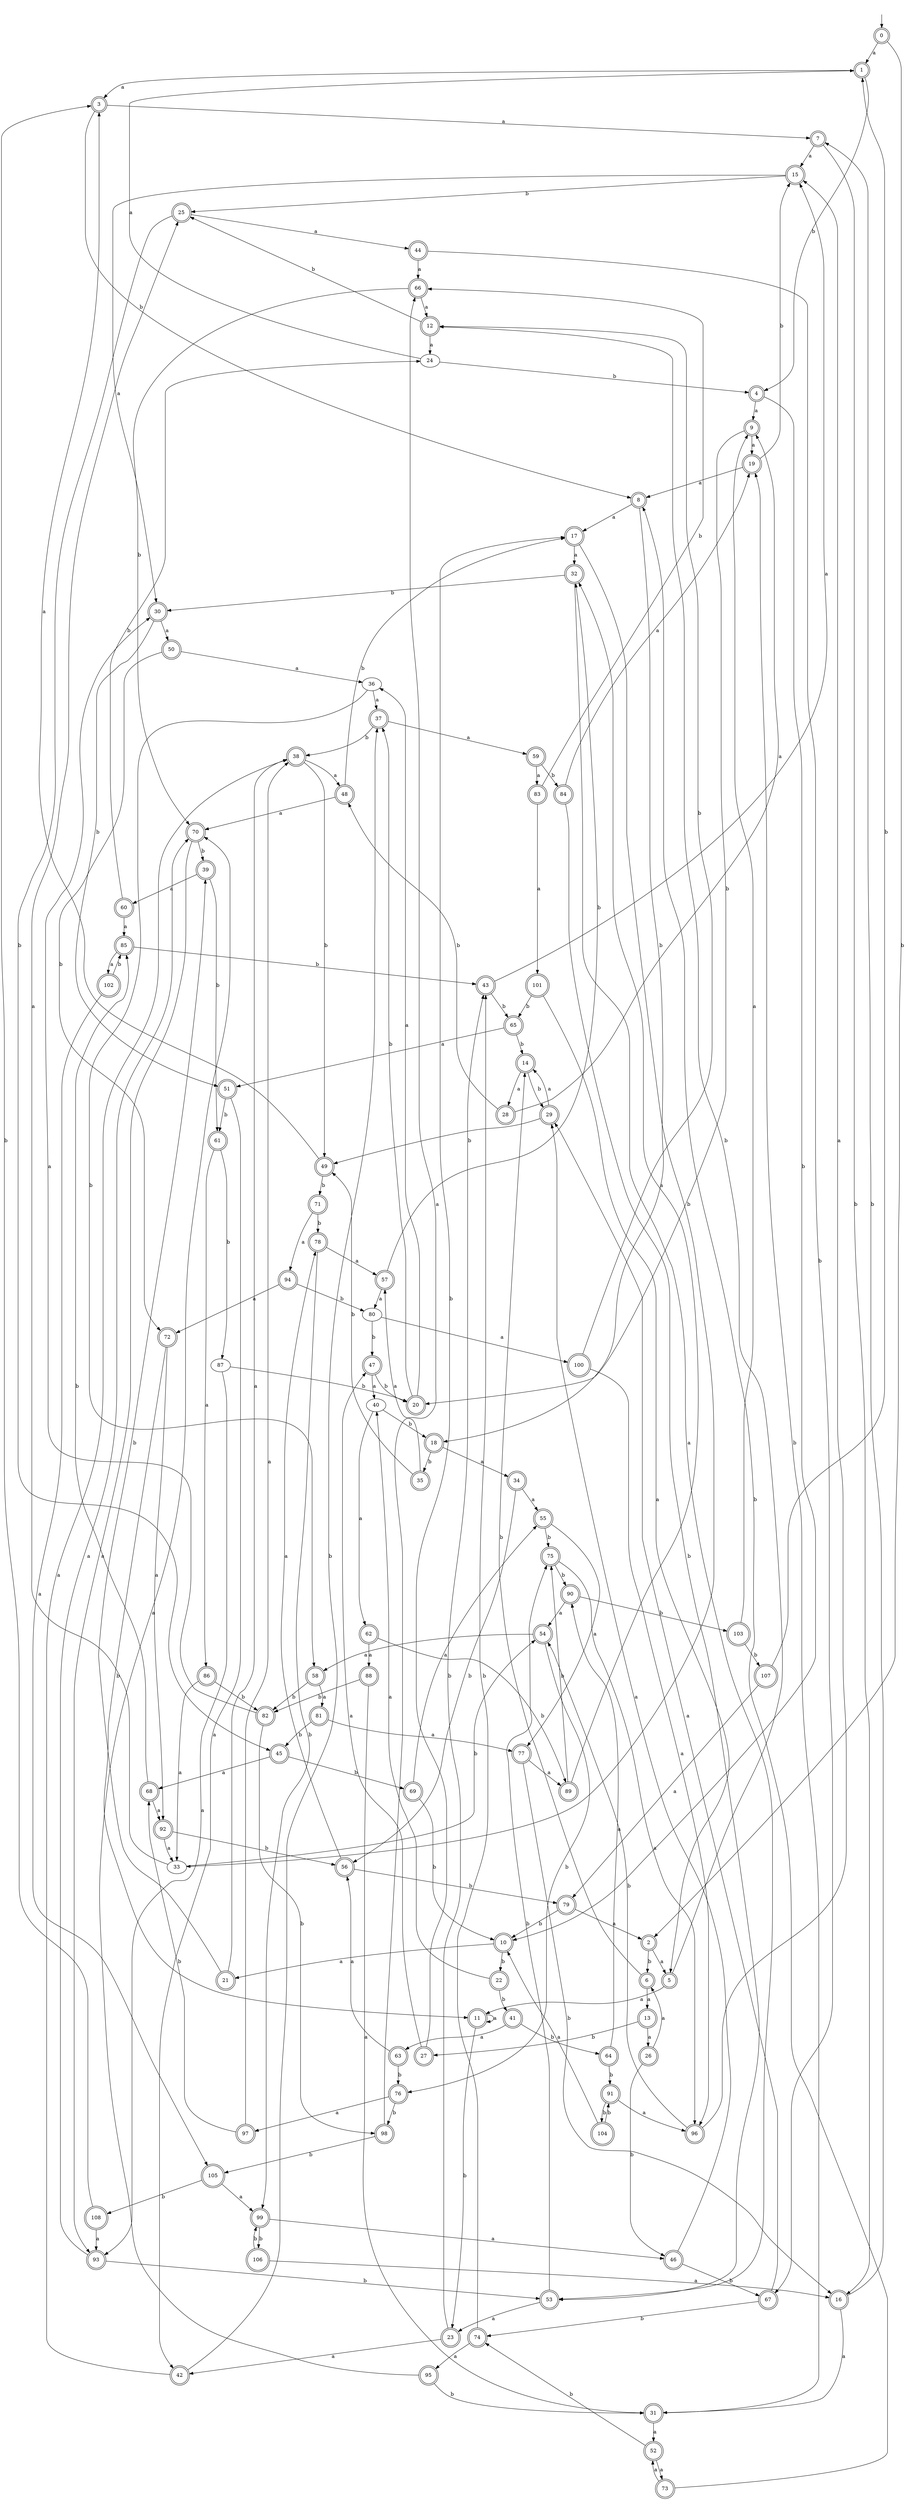 digraph RandomDFA {
  __start0 [label="", shape=none];
  __start0 -> 0 [label=""];
  0 [shape=circle] [shape=doublecircle]
  0 -> 1 [label="a"]
  0 -> 2 [label="b"]
  1 [shape=doublecircle]
  1 -> 3 [label="a"]
  1 -> 4 [label="b"]
  2 [shape=doublecircle]
  2 -> 5 [label="a"]
  2 -> 6 [label="b"]
  3 [shape=doublecircle]
  3 -> 7 [label="a"]
  3 -> 8 [label="b"]
  4 [shape=doublecircle]
  4 -> 9 [label="a"]
  4 -> 10 [label="b"]
  5 [shape=doublecircle]
  5 -> 11 [label="a"]
  5 -> 12 [label="b"]
  6 [shape=doublecircle]
  6 -> 13 [label="a"]
  6 -> 14 [label="b"]
  7 [shape=doublecircle]
  7 -> 15 [label="a"]
  7 -> 16 [label="b"]
  8 [shape=doublecircle]
  8 -> 17 [label="a"]
  8 -> 18 [label="b"]
  9 [shape=doublecircle]
  9 -> 19 [label="a"]
  9 -> 20 [label="b"]
  10 [shape=doublecircle]
  10 -> 21 [label="a"]
  10 -> 22 [label="b"]
  11 [shape=doublecircle]
  11 -> 11 [label="a"]
  11 -> 23 [label="b"]
  12 [shape=doublecircle]
  12 -> 24 [label="a"]
  12 -> 25 [label="b"]
  13 [shape=doublecircle]
  13 -> 26 [label="a"]
  13 -> 27 [label="b"]
  14 [shape=doublecircle]
  14 -> 28 [label="a"]
  14 -> 29 [label="b"]
  15 [shape=doublecircle]
  15 -> 30 [label="a"]
  15 -> 25 [label="b"]
  16 [shape=doublecircle]
  16 -> 31 [label="a"]
  16 -> 7 [label="b"]
  17 [shape=doublecircle]
  17 -> 32 [label="a"]
  17 -> 33 [label="b"]
  18 [shape=doublecircle]
  18 -> 34 [label="a"]
  18 -> 35 [label="b"]
  19 [shape=doublecircle]
  19 -> 8 [label="a"]
  19 -> 15 [label="b"]
  20 [shape=doublecircle]
  20 -> 36 [label="a"]
  20 -> 37 [label="b"]
  21 [shape=doublecircle]
  21 -> 38 [label="a"]
  21 -> 39 [label="b"]
  22 [shape=doublecircle]
  22 -> 40 [label="a"]
  22 -> 41 [label="b"]
  23 [shape=doublecircle]
  23 -> 42 [label="a"]
  23 -> 43 [label="b"]
  24
  24 -> 1 [label="a"]
  24 -> 4 [label="b"]
  25 [shape=doublecircle]
  25 -> 44 [label="a"]
  25 -> 45 [label="b"]
  26 [shape=doublecircle]
  26 -> 6 [label="a"]
  26 -> 46 [label="b"]
  27 [shape=doublecircle]
  27 -> 47 [label="a"]
  27 -> 17 [label="b"]
  28 [shape=doublecircle]
  28 -> 9 [label="a"]
  28 -> 48 [label="b"]
  29 [shape=doublecircle]
  29 -> 14 [label="a"]
  29 -> 49 [label="b"]
  30 [shape=doublecircle]
  30 -> 50 [label="a"]
  30 -> 51 [label="b"]
  31 [shape=doublecircle]
  31 -> 52 [label="a"]
  31 -> 19 [label="b"]
  32 [shape=doublecircle]
  32 -> 53 [label="a"]
  32 -> 30 [label="b"]
  33
  33 -> 25 [label="a"]
  33 -> 54 [label="b"]
  34 [shape=doublecircle]
  34 -> 55 [label="a"]
  34 -> 56 [label="b"]
  35 [shape=doublecircle]
  35 -> 57 [label="a"]
  35 -> 49 [label="b"]
  36
  36 -> 37 [label="a"]
  36 -> 58 [label="b"]
  37 [shape=doublecircle]
  37 -> 59 [label="a"]
  37 -> 38 [label="b"]
  38 [shape=doublecircle]
  38 -> 48 [label="a"]
  38 -> 49 [label="b"]
  39 [shape=doublecircle]
  39 -> 60 [label="a"]
  39 -> 61 [label="b"]
  40
  40 -> 62 [label="a"]
  40 -> 18 [label="b"]
  41 [shape=doublecircle]
  41 -> 63 [label="a"]
  41 -> 64 [label="b"]
  42 [shape=doublecircle]
  42 -> 38 [label="a"]
  42 -> 37 [label="b"]
  43 [shape=doublecircle]
  43 -> 15 [label="a"]
  43 -> 65 [label="b"]
  44 [shape=doublecircle]
  44 -> 66 [label="a"]
  44 -> 67 [label="b"]
  45 [shape=doublecircle]
  45 -> 68 [label="a"]
  45 -> 69 [label="b"]
  46 [shape=doublecircle]
  46 -> 29 [label="a"]
  46 -> 67 [label="b"]
  47 [shape=doublecircle]
  47 -> 40 [label="a"]
  47 -> 20 [label="b"]
  48 [shape=doublecircle]
  48 -> 70 [label="a"]
  48 -> 17 [label="b"]
  49 [shape=doublecircle]
  49 -> 3 [label="a"]
  49 -> 71 [label="b"]
  50 [shape=doublecircle]
  50 -> 36 [label="a"]
  50 -> 72 [label="b"]
  51 [shape=doublecircle]
  51 -> 42 [label="a"]
  51 -> 61 [label="b"]
  52 [shape=doublecircle]
  52 -> 73 [label="a"]
  52 -> 74 [label="b"]
  53 [shape=doublecircle]
  53 -> 23 [label="a"]
  53 -> 75 [label="b"]
  54 [shape=doublecircle]
  54 -> 58 [label="a"]
  54 -> 76 [label="b"]
  55 [shape=doublecircle]
  55 -> 77 [label="a"]
  55 -> 75 [label="b"]
  56 [shape=doublecircle]
  56 -> 78 [label="a"]
  56 -> 79 [label="b"]
  57 [shape=doublecircle]
  57 -> 80 [label="a"]
  57 -> 32 [label="b"]
  58 [shape=doublecircle]
  58 -> 81 [label="a"]
  58 -> 82 [label="b"]
  59 [shape=doublecircle]
  59 -> 83 [label="a"]
  59 -> 84 [label="b"]
  60 [shape=doublecircle]
  60 -> 85 [label="a"]
  60 -> 24 [label="b"]
  61 [shape=doublecircle]
  61 -> 86 [label="a"]
  61 -> 87 [label="b"]
  62 [shape=doublecircle]
  62 -> 88 [label="a"]
  62 -> 89 [label="b"]
  63 [shape=doublecircle]
  63 -> 56 [label="a"]
  63 -> 76 [label="b"]
  64 [shape=doublecircle]
  64 -> 90 [label="a"]
  64 -> 91 [label="b"]
  65 [shape=doublecircle]
  65 -> 51 [label="a"]
  65 -> 14 [label="b"]
  66 [shape=doublecircle]
  66 -> 12 [label="a"]
  66 -> 70 [label="b"]
  67 [shape=doublecircle]
  67 -> 29 [label="a"]
  67 -> 74 [label="b"]
  68 [shape=doublecircle]
  68 -> 92 [label="a"]
  68 -> 85 [label="b"]
  69 [shape=doublecircle]
  69 -> 55 [label="a"]
  69 -> 10 [label="b"]
  70 [shape=doublecircle]
  70 -> 93 [label="a"]
  70 -> 39 [label="b"]
  71 [shape=doublecircle]
  71 -> 94 [label="a"]
  71 -> 78 [label="b"]
  72 [shape=doublecircle]
  72 -> 92 [label="a"]
  72 -> 11 [label="b"]
  73 [shape=doublecircle]
  73 -> 52 [label="a"]
  73 -> 8 [label="b"]
  74 [shape=doublecircle]
  74 -> 95 [label="a"]
  74 -> 43 [label="b"]
  75 [shape=doublecircle]
  75 -> 96 [label="a"]
  75 -> 90 [label="b"]
  76 [shape=doublecircle]
  76 -> 97 [label="a"]
  76 -> 98 [label="b"]
  77 [shape=doublecircle]
  77 -> 89 [label="a"]
  77 -> 16 [label="b"]
  78 [shape=doublecircle]
  78 -> 57 [label="a"]
  78 -> 99 [label="b"]
  79 [shape=doublecircle]
  79 -> 2 [label="a"]
  79 -> 10 [label="b"]
  80
  80 -> 100 [label="a"]
  80 -> 47 [label="b"]
  81 [shape=doublecircle]
  81 -> 77 [label="a"]
  81 -> 45 [label="b"]
  82 [shape=doublecircle]
  82 -> 30 [label="a"]
  82 -> 98 [label="b"]
  83 [shape=doublecircle]
  83 -> 101 [label="a"]
  83 -> 66 [label="b"]
  84 [shape=doublecircle]
  84 -> 19 [label="a"]
  84 -> 53 [label="b"]
  85 [shape=doublecircle]
  85 -> 102 [label="a"]
  85 -> 43 [label="b"]
  86 [shape=doublecircle]
  86 -> 33 [label="a"]
  86 -> 82 [label="b"]
  87
  87 -> 93 [label="a"]
  87 -> 20 [label="b"]
  88 [shape=doublecircle]
  88 -> 31 [label="a"]
  88 -> 82 [label="b"]
  89 [shape=doublecircle]
  89 -> 32 [label="a"]
  89 -> 75 [label="b"]
  90 [shape=doublecircle]
  90 -> 54 [label="a"]
  90 -> 103 [label="b"]
  91 [shape=doublecircle]
  91 -> 96 [label="a"]
  91 -> 104 [label="b"]
  92 [shape=doublecircle]
  92 -> 33 [label="a"]
  92 -> 56 [label="b"]
  93 [shape=doublecircle]
  93 -> 70 [label="a"]
  93 -> 53 [label="b"]
  94 [shape=doublecircle]
  94 -> 72 [label="a"]
  94 -> 80 [label="b"]
  95 [shape=doublecircle]
  95 -> 70 [label="a"]
  95 -> 31 [label="b"]
  96 [shape=doublecircle]
  96 -> 15 [label="a"]
  96 -> 54 [label="b"]
  97 [shape=doublecircle]
  97 -> 38 [label="a"]
  97 -> 68 [label="b"]
  98 [shape=doublecircle]
  98 -> 66 [label="a"]
  98 -> 105 [label="b"]
  99 [shape=doublecircle]
  99 -> 46 [label="a"]
  99 -> 106 [label="b"]
  100 [shape=doublecircle]
  100 -> 96 [label="a"]
  100 -> 12 [label="b"]
  101 [shape=doublecircle]
  101 -> 5 [label="a"]
  101 -> 65 [label="b"]
  102 [shape=doublecircle]
  102 -> 105 [label="a"]
  102 -> 85 [label="b"]
  103 [shape=doublecircle]
  103 -> 9 [label="a"]
  103 -> 107 [label="b"]
  104 [shape=doublecircle]
  104 -> 10 [label="a"]
  104 -> 91 [label="b"]
  105 [shape=doublecircle]
  105 -> 99 [label="a"]
  105 -> 108 [label="b"]
  106 [shape=doublecircle]
  106 -> 16 [label="a"]
  106 -> 99 [label="b"]
  107 [shape=doublecircle]
  107 -> 79 [label="a"]
  107 -> 1 [label="b"]
  108 [shape=doublecircle]
  108 -> 93 [label="a"]
  108 -> 3 [label="b"]
}
